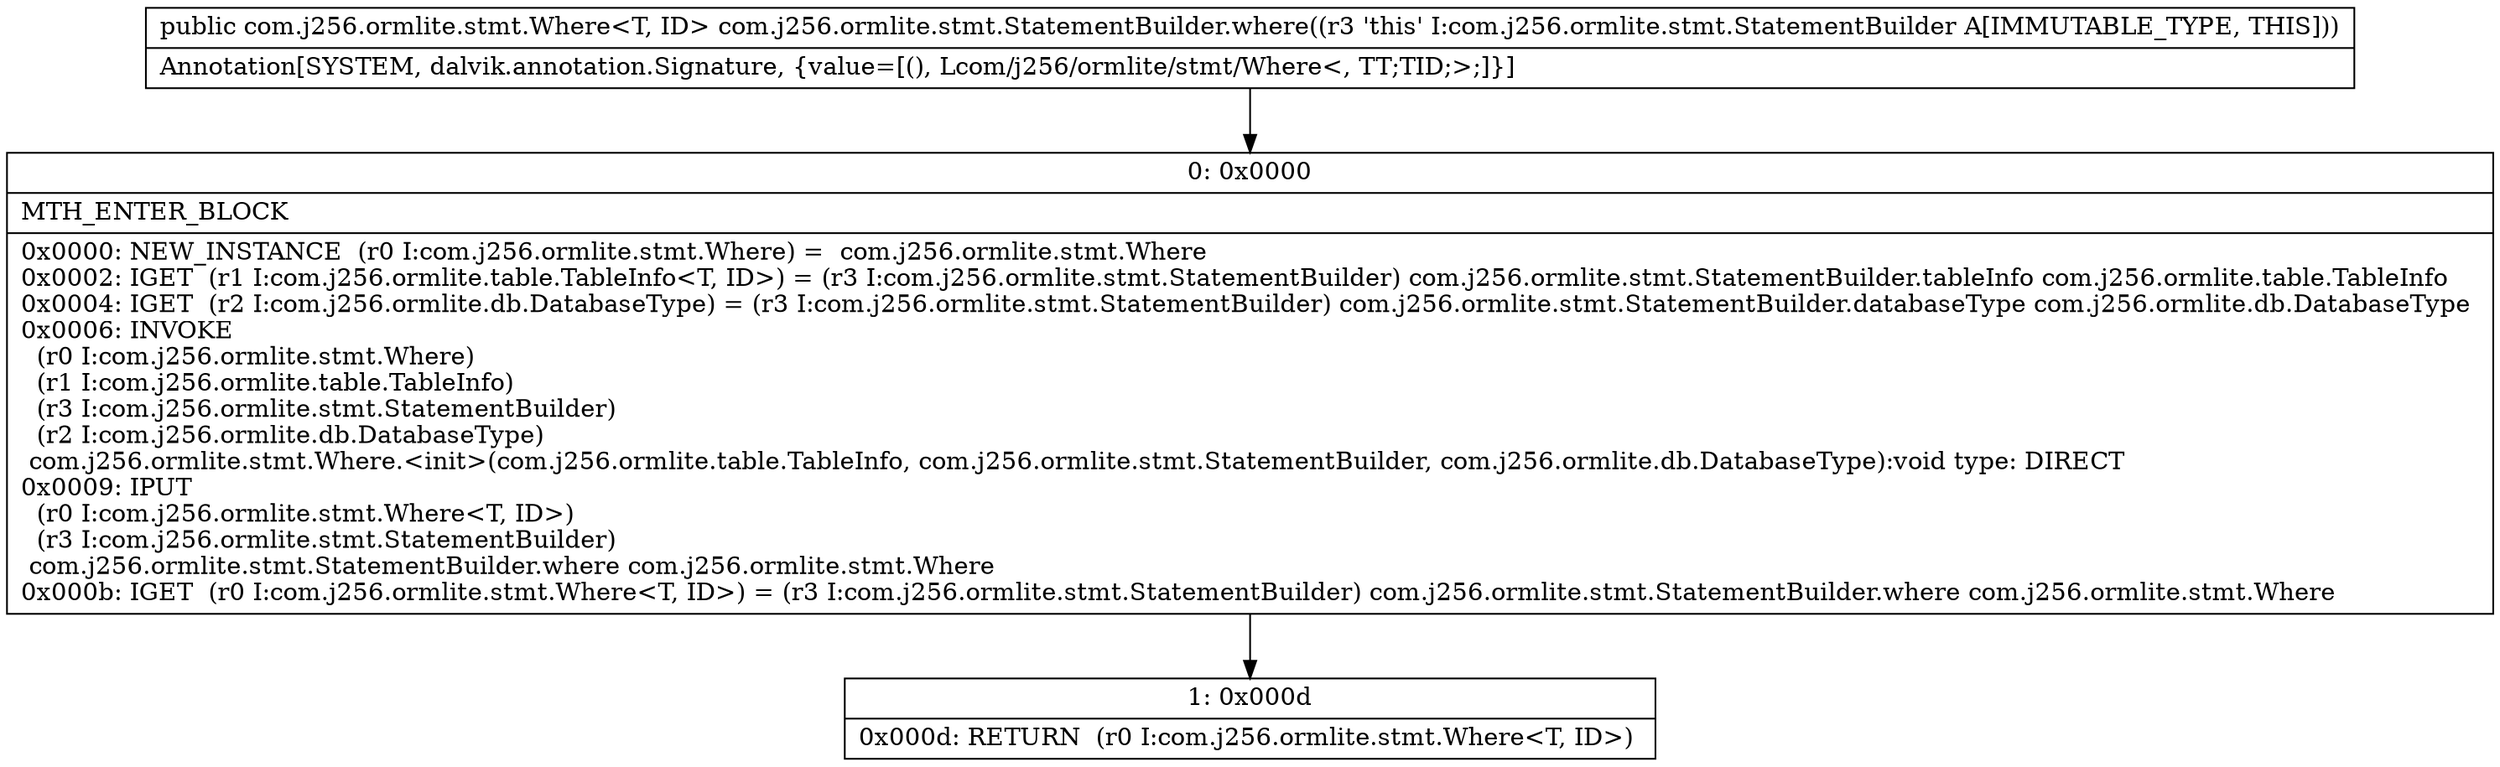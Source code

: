 digraph "CFG forcom.j256.ormlite.stmt.StatementBuilder.where()Lcom\/j256\/ormlite\/stmt\/Where;" {
Node_0 [shape=record,label="{0\:\ 0x0000|MTH_ENTER_BLOCK\l|0x0000: NEW_INSTANCE  (r0 I:com.j256.ormlite.stmt.Where) =  com.j256.ormlite.stmt.Where \l0x0002: IGET  (r1 I:com.j256.ormlite.table.TableInfo\<T, ID\>) = (r3 I:com.j256.ormlite.stmt.StatementBuilder) com.j256.ormlite.stmt.StatementBuilder.tableInfo com.j256.ormlite.table.TableInfo \l0x0004: IGET  (r2 I:com.j256.ormlite.db.DatabaseType) = (r3 I:com.j256.ormlite.stmt.StatementBuilder) com.j256.ormlite.stmt.StatementBuilder.databaseType com.j256.ormlite.db.DatabaseType \l0x0006: INVOKE  \l  (r0 I:com.j256.ormlite.stmt.Where)\l  (r1 I:com.j256.ormlite.table.TableInfo)\l  (r3 I:com.j256.ormlite.stmt.StatementBuilder)\l  (r2 I:com.j256.ormlite.db.DatabaseType)\l com.j256.ormlite.stmt.Where.\<init\>(com.j256.ormlite.table.TableInfo, com.j256.ormlite.stmt.StatementBuilder, com.j256.ormlite.db.DatabaseType):void type: DIRECT \l0x0009: IPUT  \l  (r0 I:com.j256.ormlite.stmt.Where\<T, ID\>)\l  (r3 I:com.j256.ormlite.stmt.StatementBuilder)\l com.j256.ormlite.stmt.StatementBuilder.where com.j256.ormlite.stmt.Where \l0x000b: IGET  (r0 I:com.j256.ormlite.stmt.Where\<T, ID\>) = (r3 I:com.j256.ormlite.stmt.StatementBuilder) com.j256.ormlite.stmt.StatementBuilder.where com.j256.ormlite.stmt.Where \l}"];
Node_1 [shape=record,label="{1\:\ 0x000d|0x000d: RETURN  (r0 I:com.j256.ormlite.stmt.Where\<T, ID\>) \l}"];
MethodNode[shape=record,label="{public com.j256.ormlite.stmt.Where\<T, ID\> com.j256.ormlite.stmt.StatementBuilder.where((r3 'this' I:com.j256.ormlite.stmt.StatementBuilder A[IMMUTABLE_TYPE, THIS]))  | Annotation[SYSTEM, dalvik.annotation.Signature, \{value=[(), Lcom\/j256\/ormlite\/stmt\/Where\<, TT;TID;\>;]\}]\l}"];
MethodNode -> Node_0;
Node_0 -> Node_1;
}

